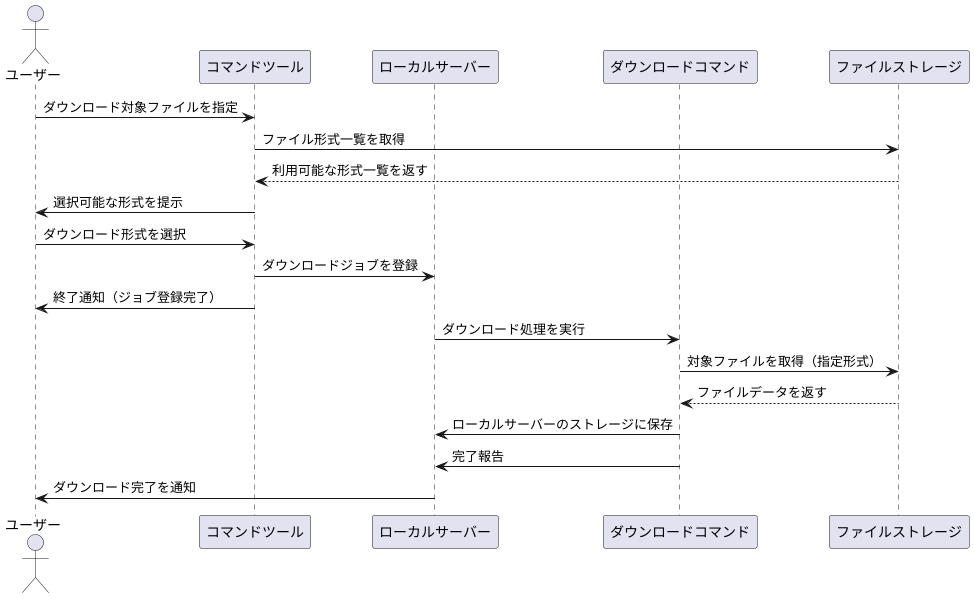 @startuml
actor ユーザー
participant "コマンドツール" as Tool
participant "ローカルサーバー" as Server
participant "ダウンロードコマンド" as Downloader
participant "ファイルストレージ" as Storage

' ユーザー操作
ユーザー -> Tool : ダウンロード対象ファイルを指定
Tool -> Storage : ファイル形式一覧を取得
Storage --> Tool : 利用可能な形式一覧を返す
Tool -> ユーザー : 選択可能な形式を提示
ユーザー -> Tool : ダウンロード形式を選択

' ジョブ登録と終了
Tool -> Server : ダウンロードジョブを登録
Tool -> ユーザー : 終了通知（ジョブ登録完了）

' スケジュールによりジョブ実行
Server -> Downloader : ダウンロード処理を実行
Downloader -> Storage : 対象ファイルを取得（指定形式）
Storage --> Downloader : ファイルデータを返す
Downloader -> Server : ローカルサーバーのストレージに保存
Downloader -> Server : 完了報告

' 通知
Server -> ユーザー : ダウンロード完了を通知

@enduml
